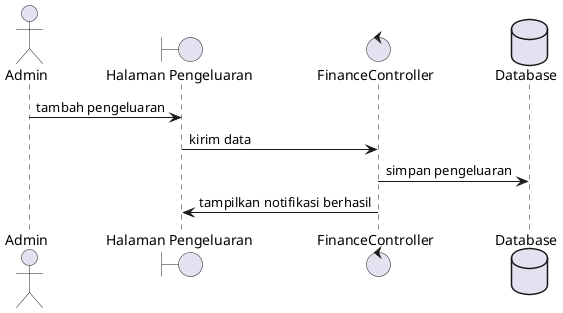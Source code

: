 @startuml
actor Admin
boundary "Halaman Pengeluaran" as ExpensePage
control "FinanceController" as FinanceCtrl
database "Database" as DB

Admin -> ExpensePage : tambah pengeluaran
ExpensePage -> FinanceCtrl : kirim data
FinanceCtrl -> DB : simpan pengeluaran
FinanceCtrl -> ExpensePage : tampilkan notifikasi berhasil
@enduml
